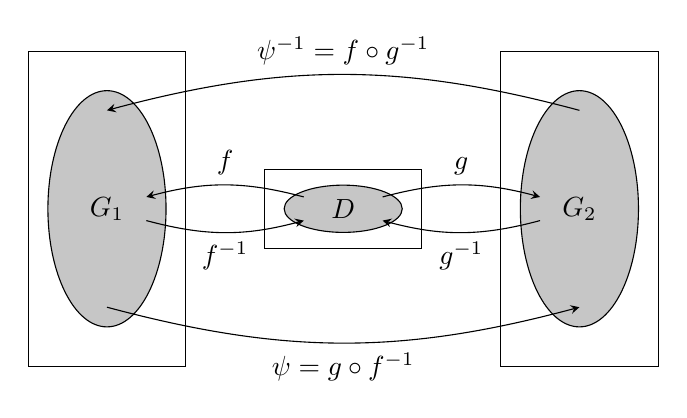 \begin{tikzpicture}
  \draw (0,0) rectangle (2,4);
  \draw (1,4) node[rectangle]{};

  \draw[fill=gray!45] (1,2) node[rectangle]{$G_1$}
  ellipse (0.75 and 1.5);

  \draw (3,1.5) rectangle (5,2.5);
  \draw (4,2.5) node[rectangle]{};

  \draw[fill=gray!45] (4,2) node[rectangle]{$D$}
  ellipse (0.75 and 0.3);

  \draw (6,0) rectangle (8,4);
  \draw (7,4) node[rectangle]{};

  \draw[fill=gray!45] (7,2) node[rectangle]{$G_2$}
  ellipse (0.75 and 1.5);

  \draw [stealth-,out=15,in=165] (1,3.25) to node[sloped,above]
  {$\psi^{-1} = f \circ g^{-1}$} (7,3.25);

  \draw [-stealth,out=-15,in=-165] (1,0.75) to node[sloped,below]
  {$\psi = g \circ f^{-1}$} (7,0.75);

  \draw [stealth-,out=15,in=165] (1.5,2.15) to node[sloped,above]
  {$f$} (3.5,2.15);

  \draw [-stealth,out=-15,in=-165] (1.5,1.85) to node[sloped,below]
  {$f^{-1}$} (3.5,1.85);

  \draw [-stealth,out=15,in=165] (4.5,2.15) to node[sloped,above]
  {$g$} (6.5,2.15);

  \draw [stealth-,out=-15,in=-165] (4.5,1.85) to node[sloped,below]
  {$g^{-1}$} (6.5,1.85);
\end{tikzpicture}

